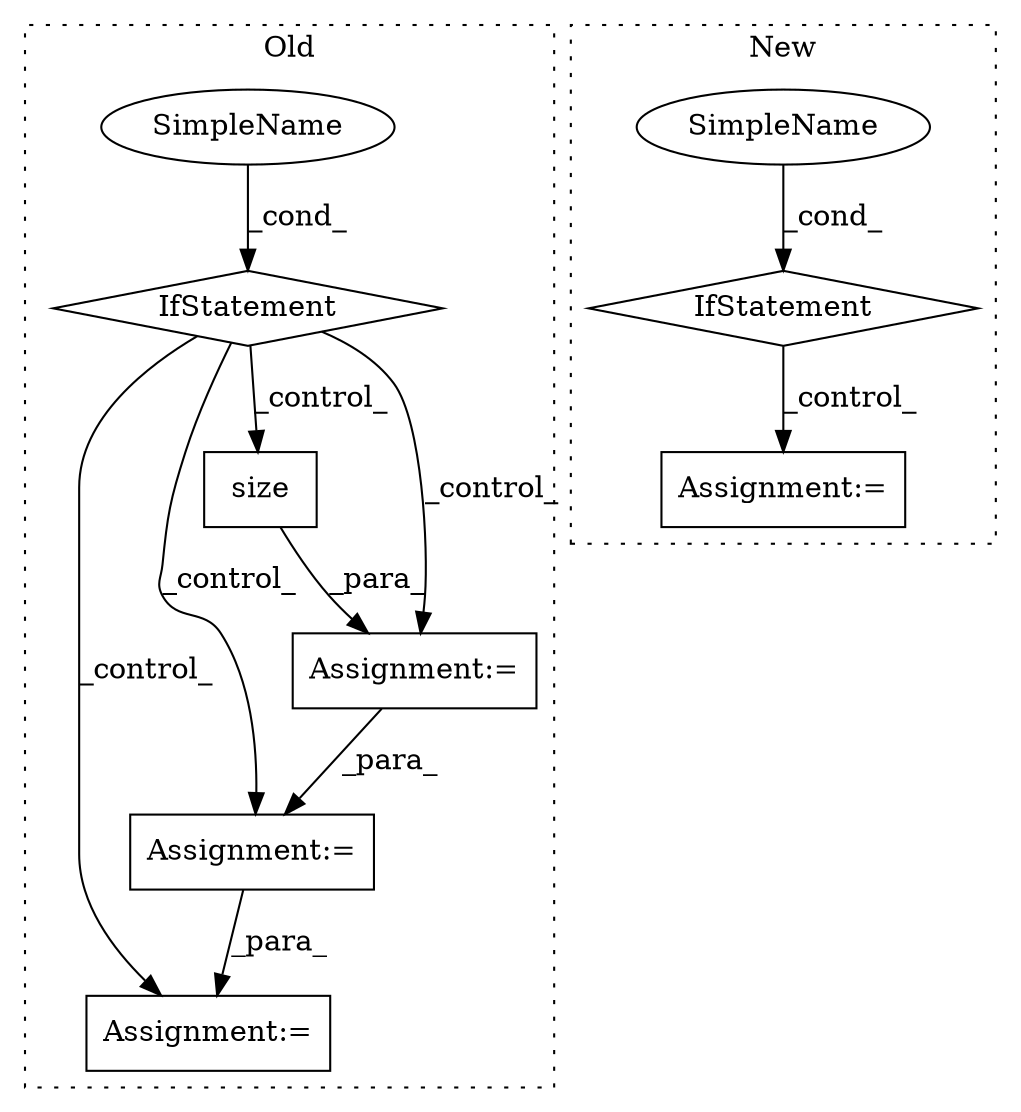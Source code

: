 digraph G {
subgraph cluster0 {
1 [label="size" a="32" s="12692,12698" l="5,1" shape="box"];
5 [label="Assignment:=" a="7" s="12833" l="1" shape="box"];
6 [label="IfStatement" a="25" s="12521,12562" l="4,2" shape="diamond"];
7 [label="SimpleName" a="42" s="" l="" shape="ellipse"];
8 [label="Assignment:=" a="7" s="12747" l="1" shape="box"];
9 [label="Assignment:=" a="7" s="12685" l="1" shape="box"];
label = "Old";
style="dotted";
}
subgraph cluster1 {
2 [label="IfStatement" a="25" s="12471,12512" l="4,2" shape="diamond"];
3 [label="Assignment:=" a="7" s="12619" l="1" shape="box"];
4 [label="SimpleName" a="42" s="" l="" shape="ellipse"];
label = "New";
style="dotted";
}
1 -> 9 [label="_para_"];
2 -> 3 [label="_control_"];
4 -> 2 [label="_cond_"];
6 -> 8 [label="_control_"];
6 -> 1 [label="_control_"];
6 -> 5 [label="_control_"];
6 -> 9 [label="_control_"];
7 -> 6 [label="_cond_"];
8 -> 5 [label="_para_"];
9 -> 8 [label="_para_"];
}